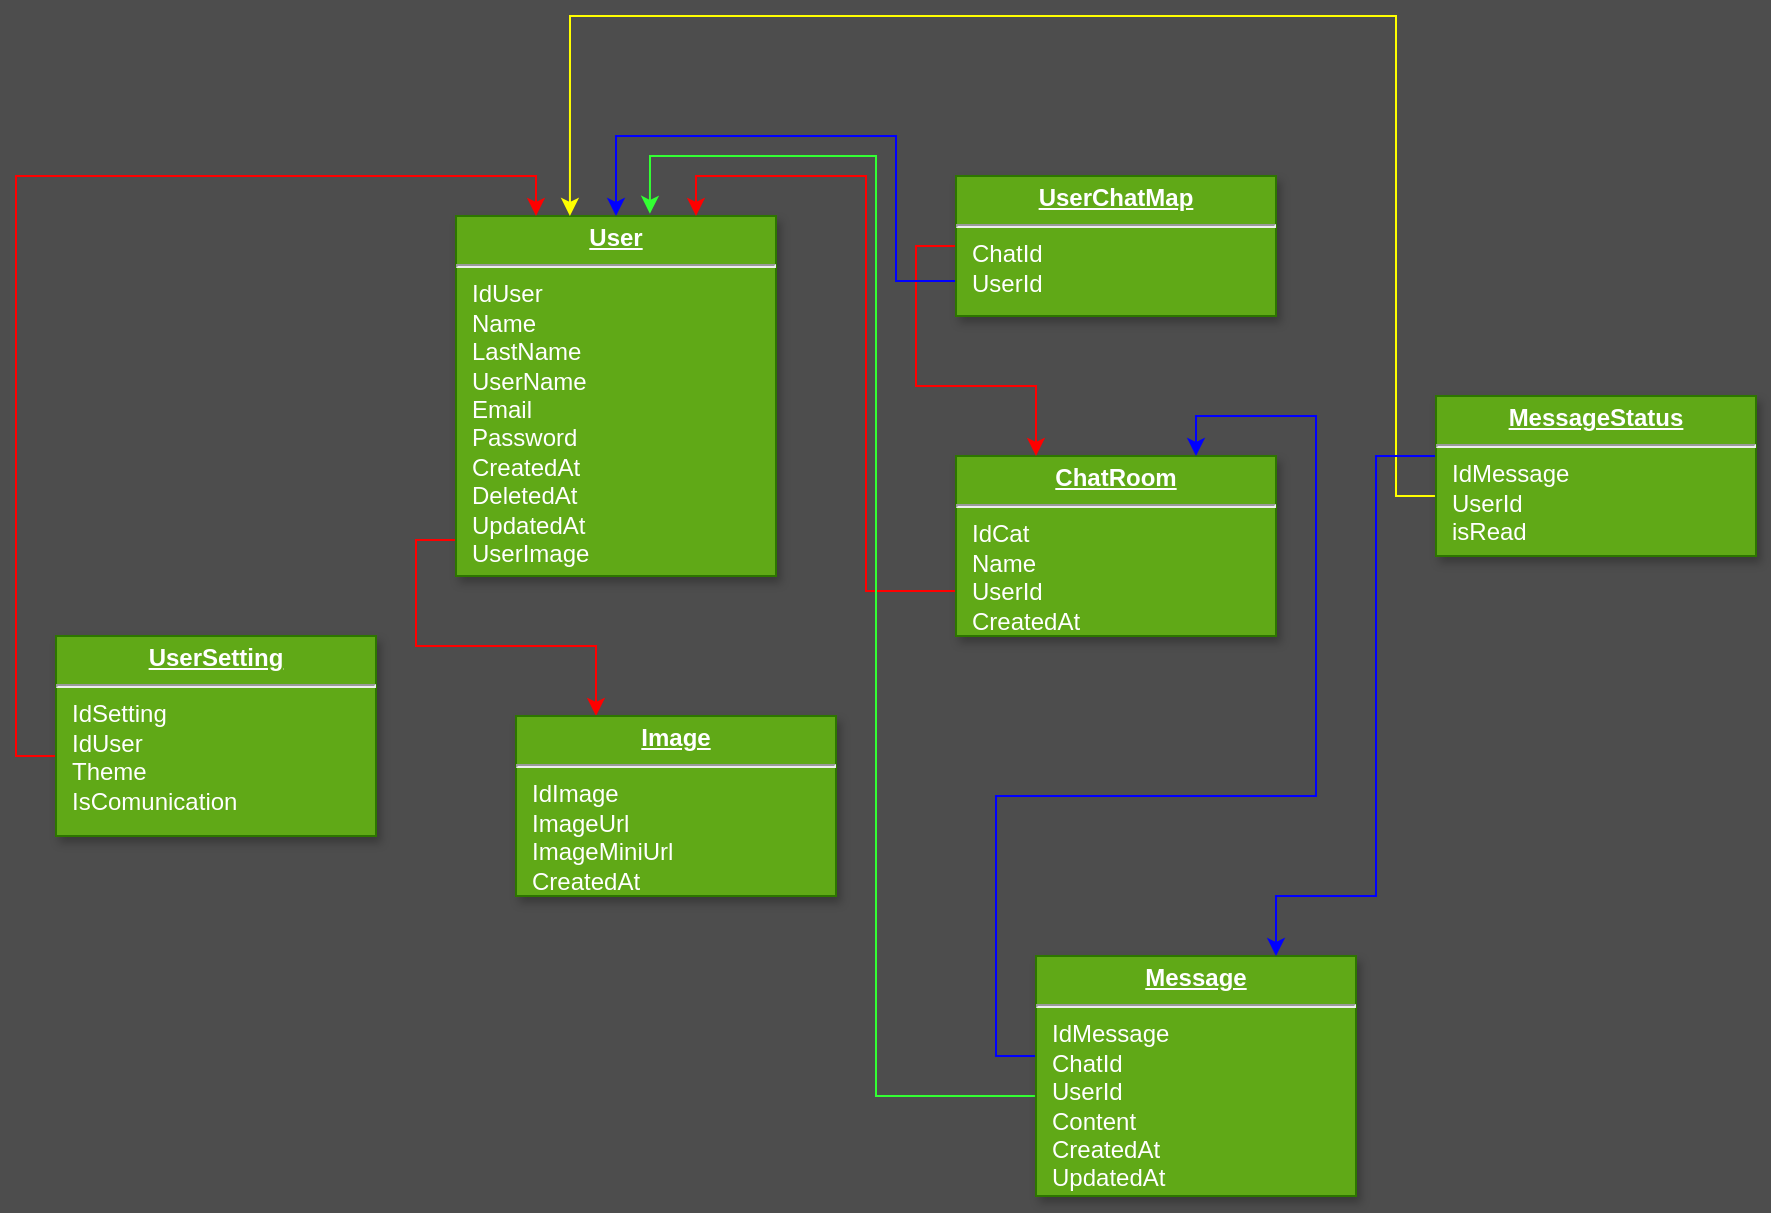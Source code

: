 <mxfile version="13.7.9" type="embed"><diagram name="Page-1" id="efa7a0a1-bf9b-a30e-e6df-94a7791c09e9"><mxGraphModel dx="2048" dy="1129" grid="1" gridSize="10" guides="1" tooltips="1" connect="1" arrows="1" fold="1" page="1" pageScale="1" pageWidth="826" pageHeight="1169" background="#4D4D4D" math="0" shadow="0"><root><mxCell id="0"/><mxCell id="1" parent="0"/><mxCell id="XblsUo-H75bG_kqM80BN-130" style="edgeStyle=orthogonalEdgeStyle;rounded=0;orthogonalLoop=1;jettySize=auto;html=1;exitX=0.006;exitY=0.9;exitDx=0;exitDy=0;entryX=0.25;entryY=0;entryDx=0;entryDy=0;strokeColor=#FF0000;exitPerimeter=0;" parent="1" source="35" target="XblsUo-H75bG_kqM80BN-120" edge="1"><mxGeometry relative="1" as="geometry"/></mxCell><mxCell id="35" value="&lt;p style=&quot;margin: 0px ; margin-top: 4px ; text-align: center ; text-decoration: underline&quot;&gt;&lt;b&gt;User&lt;/b&gt;&lt;/p&gt;&lt;hr&gt;&lt;p style=&quot;margin: 0px ; margin-left: 8px&quot;&gt;IdUser&lt;/p&gt;&lt;p style=&quot;margin: 0px ; margin-left: 8px&quot;&gt;Name&lt;/p&gt;&lt;p style=&quot;margin: 0px ; margin-left: 8px&quot;&gt;LastName&lt;/p&gt;&lt;p style=&quot;margin: 0px ; margin-left: 8px&quot;&gt;UserName&lt;/p&gt;&lt;p style=&quot;margin: 0px ; margin-left: 8px&quot;&gt;Email&lt;/p&gt;&lt;p style=&quot;margin: 0px ; margin-left: 8px&quot;&gt;Password&lt;/p&gt;&lt;p style=&quot;margin: 0px ; margin-left: 8px&quot;&gt;CreatedAt&lt;/p&gt;&lt;p style=&quot;margin: 0px ; margin-left: 8px&quot;&gt;DeletedAt&lt;/p&gt;&lt;p style=&quot;margin: 0px ; margin-left: 8px&quot;&gt;UpdatedAt&lt;/p&gt;&lt;p style=&quot;margin: 0px ; margin-left: 8px&quot;&gt;UserImage&lt;/p&gt;" style="verticalAlign=top;align=left;overflow=fill;fontSize=12;fontFamily=Helvetica;html=1;shadow=1;fillColor=#60a917;strokeColor=#2D7600;fontColor=#ffffff;" parent="1" vertex="1"><mxGeometry x="1070" y="260" width="160" height="180" as="geometry"/></mxCell><mxCell id="XblsUo-H75bG_kqM80BN-128" style="edgeStyle=orthogonalEdgeStyle;rounded=0;orthogonalLoop=1;jettySize=auto;html=1;exitX=0;exitY=0.5;exitDx=0;exitDy=0;entryX=0.25;entryY=0;entryDx=0;entryDy=0;strokeColor=#FF0000;" parent="1" source="XblsUo-H75bG_kqM80BN-114" target="35" edge="1"><mxGeometry relative="1" as="geometry"><Array as="points"><mxPoint x="870" y="530"/><mxPoint x="850" y="530"/><mxPoint x="850" y="240"/><mxPoint x="1110" y="240"/></Array></mxGeometry></mxCell><mxCell id="XblsUo-H75bG_kqM80BN-114" value="&lt;p style=&quot;margin: 0px ; margin-top: 4px ; text-align: center ; text-decoration: underline&quot;&gt;&lt;b&gt;UserSetting&lt;/b&gt;&lt;/p&gt;&lt;hr&gt;&lt;p style=&quot;margin: 0px ; margin-left: 8px&quot;&gt;IdSetting&lt;/p&gt;&lt;p style=&quot;margin: 0px ; margin-left: 8px&quot;&gt;IdUser&lt;/p&gt;&lt;p style=&quot;margin: 0px ; margin-left: 8px&quot;&gt;Theme&lt;/p&gt;&lt;p style=&quot;margin: 0px ; margin-left: 8px&quot;&gt;IsComunication&lt;/p&gt;" style="verticalAlign=top;align=left;overflow=fill;fontSize=12;fontFamily=Helvetica;html=1;strokeColor=#2D7600;shadow=1;fillColor=#60a917;fontColor=#ffffff;" parent="1" vertex="1"><mxGeometry x="870" y="470" width="160" height="100" as="geometry"/></mxCell><mxCell id="XblsUo-H75bG_kqM80BN-120" value="&lt;p style=&quot;margin: 0px ; margin-top: 4px ; text-align: center ; text-decoration: underline&quot;&gt;&lt;b&gt;Image&lt;/b&gt;&lt;/p&gt;&lt;hr&gt;&lt;p style=&quot;margin: 0px ; margin-left: 8px&quot;&gt;IdImage&lt;/p&gt;&lt;p style=&quot;margin: 0px ; margin-left: 8px&quot;&gt;ImageUrl&lt;/p&gt;&lt;p style=&quot;margin: 0px ; margin-left: 8px&quot;&gt;ImageMiniUrl&lt;/p&gt;&lt;p style=&quot;margin: 0px ; margin-left: 8px&quot;&gt;CreatedAt&lt;/p&gt;" style="verticalAlign=top;align=left;overflow=fill;fontSize=12;fontFamily=Helvetica;html=1;strokeColor=#2D7600;shadow=1;fillColor=#60a917;fontColor=#ffffff;" parent="1" vertex="1"><mxGeometry x="1100" y="510" width="160" height="90" as="geometry"/></mxCell><mxCell id="XblsUo-H75bG_kqM80BN-131" style="edgeStyle=orthogonalEdgeStyle;rounded=0;orthogonalLoop=1;jettySize=auto;html=1;exitX=0;exitY=0.75;exitDx=0;exitDy=0;entryX=0.75;entryY=0;entryDx=0;entryDy=0;strokeColor=#FF0000;" parent="1" source="XblsUo-H75bG_kqM80BN-122" target="35" edge="1"><mxGeometry relative="1" as="geometry"/></mxCell><mxCell id="XblsUo-H75bG_kqM80BN-122" value="&lt;p style=&quot;margin: 0px ; margin-top: 4px ; text-align: center ; text-decoration: underline&quot;&gt;&lt;b&gt;ChatRoom&lt;/b&gt;&lt;/p&gt;&lt;hr&gt;&lt;p style=&quot;margin: 0px ; margin-left: 8px&quot;&gt;IdCat&lt;/p&gt;&lt;p style=&quot;margin: 0px ; margin-left: 8px&quot;&gt;Name&lt;/p&gt;&lt;p style=&quot;margin: 0px ; margin-left: 8px&quot;&gt;UserId&lt;/p&gt;&lt;p style=&quot;margin: 0px ; margin-left: 8px&quot;&gt;CreatedAt&lt;/p&gt;" style="verticalAlign=top;align=left;overflow=fill;fontSize=12;fontFamily=Helvetica;html=1;strokeColor=#2D7600;shadow=1;fillColor=#60a917;fontColor=#ffffff;" parent="1" vertex="1"><mxGeometry x="1320" y="380" width="160" height="90" as="geometry"/></mxCell><mxCell id="XblsUo-H75bG_kqM80BN-132" style="edgeStyle=orthogonalEdgeStyle;rounded=0;orthogonalLoop=1;jettySize=auto;html=1;exitX=0;exitY=0.5;exitDx=0;exitDy=0;entryX=0.25;entryY=0;entryDx=0;entryDy=0;strokeColor=#FF0000;" parent="1" source="XblsUo-H75bG_kqM80BN-125" target="XblsUo-H75bG_kqM80BN-122" edge="1"><mxGeometry relative="1" as="geometry"/></mxCell><mxCell id="XblsUo-H75bG_kqM80BN-133" style="edgeStyle=orthogonalEdgeStyle;rounded=0;orthogonalLoop=1;jettySize=auto;html=1;exitX=0;exitY=0.75;exitDx=0;exitDy=0;entryX=0.5;entryY=0;entryDx=0;entryDy=0;strokeColor=#0000FF;" parent="1" source="XblsUo-H75bG_kqM80BN-125" target="35" edge="1"><mxGeometry relative="1" as="geometry"><Array as="points"><mxPoint x="1290" y="293"/><mxPoint x="1290" y="220"/><mxPoint x="1150" y="220"/></Array></mxGeometry></mxCell><mxCell id="XblsUo-H75bG_kqM80BN-125" value="&lt;p style=&quot;margin: 0px ; margin-top: 4px ; text-align: center ; text-decoration: underline&quot;&gt;&lt;b&gt;UserChatMap&lt;/b&gt;&lt;/p&gt;&lt;hr&gt;&lt;p style=&quot;margin: 0px ; margin-left: 8px&quot;&gt;ChatId&lt;/p&gt;&lt;p style=&quot;margin: 0px ; margin-left: 8px&quot;&gt;UserId&lt;/p&gt;" style="verticalAlign=top;align=left;overflow=fill;fontSize=12;fontFamily=Helvetica;html=1;strokeColor=#2D7600;shadow=1;fillColor=#60a917;fontColor=#ffffff;" parent="1" vertex="1"><mxGeometry x="1320" y="240" width="160" height="70" as="geometry"/></mxCell><mxCell id="XblsUo-H75bG_kqM80BN-137" style="edgeStyle=orthogonalEdgeStyle;rounded=0;orthogonalLoop=1;jettySize=auto;html=1;exitX=0;exitY=0.5;exitDx=0;exitDy=0;entryX=0.75;entryY=0;entryDx=0;entryDy=0;strokeColor=#0000FF;" parent="1" source="XblsUo-H75bG_kqM80BN-134" target="XblsUo-H75bG_kqM80BN-122" edge="1"><mxGeometry relative="1" as="geometry"><Array as="points"><mxPoint x="1360" y="680"/><mxPoint x="1340" y="680"/><mxPoint x="1340" y="550"/><mxPoint x="1500" y="550"/><mxPoint x="1500" y="360"/><mxPoint x="1440" y="360"/></Array></mxGeometry></mxCell><mxCell id="XblsUo-H75bG_kqM80BN-138" style="edgeStyle=orthogonalEdgeStyle;rounded=0;orthogonalLoop=1;jettySize=auto;html=1;exitX=0;exitY=0.5;exitDx=0;exitDy=0;entryX=0.606;entryY=-0.006;entryDx=0;entryDy=0;entryPerimeter=0;strokeColor=#33FF33;" parent="1" source="XblsUo-H75bG_kqM80BN-134" target="35" edge="1"><mxGeometry relative="1" as="geometry"><Array as="points"><mxPoint x="1360" y="700"/><mxPoint x="1280" y="700"/><mxPoint x="1280" y="230"/><mxPoint x="1167" y="230"/></Array></mxGeometry></mxCell><mxCell id="XblsUo-H75bG_kqM80BN-134" value="&lt;p style=&quot;margin: 0px ; margin-top: 4px ; text-align: center ; text-decoration: underline&quot;&gt;&lt;b&gt;Message&lt;/b&gt;&lt;/p&gt;&lt;hr&gt;&lt;p style=&quot;margin: 0px ; margin-left: 8px&quot;&gt;IdMessage&lt;/p&gt;&lt;p style=&quot;margin: 0px ; margin-left: 8px&quot;&gt;ChatId&lt;/p&gt;&lt;p style=&quot;margin: 0px ; margin-left: 8px&quot;&gt;UserId&lt;/p&gt;&lt;p style=&quot;margin: 0px ; margin-left: 8px&quot;&gt;Content&lt;/p&gt;&lt;p style=&quot;margin: 0px ; margin-left: 8px&quot;&gt;CreatedAt&lt;/p&gt;&lt;p style=&quot;margin: 0px ; margin-left: 8px&quot;&gt;UpdatedAt&lt;/p&gt;" style="verticalAlign=top;align=left;overflow=fill;fontSize=12;fontFamily=Helvetica;html=1;strokeColor=#2D7600;shadow=1;fillColor=#60a917;fontColor=#ffffff;" parent="1" vertex="1"><mxGeometry x="1360" y="630" width="160" height="120" as="geometry"/></mxCell><mxCell id="XblsUo-H75bG_kqM80BN-140" style="edgeStyle=orthogonalEdgeStyle;rounded=0;orthogonalLoop=1;jettySize=auto;html=1;exitX=0;exitY=0.25;exitDx=0;exitDy=0;entryX=0.356;entryY=0;entryDx=0;entryDy=0;entryPerimeter=0;strokeColor=#FFFF00;" parent="1" source="XblsUo-H75bG_kqM80BN-139" target="35" edge="1"><mxGeometry relative="1" as="geometry"><Array as="points"><mxPoint x="1560" y="400"/><mxPoint x="1540" y="400"/><mxPoint x="1540" y="160"/><mxPoint x="1127" y="160"/></Array></mxGeometry></mxCell><mxCell id="XblsUo-H75bG_kqM80BN-141" style="edgeStyle=orthogonalEdgeStyle;rounded=0;orthogonalLoop=1;jettySize=auto;html=1;exitX=0;exitY=0.25;exitDx=0;exitDy=0;entryX=0.75;entryY=0;entryDx=0;entryDy=0;strokeColor=#0000FF;" parent="1" source="XblsUo-H75bG_kqM80BN-139" target="XblsUo-H75bG_kqM80BN-134" edge="1"><mxGeometry relative="1" as="geometry"><Array as="points"><mxPoint x="1530" y="380"/><mxPoint x="1530" y="600"/><mxPoint x="1480" y="600"/></Array></mxGeometry></mxCell><mxCell id="XblsUo-H75bG_kqM80BN-139" value="&lt;p style=&quot;margin: 0px ; margin-top: 4px ; text-align: center ; text-decoration: underline&quot;&gt;&lt;b&gt;MessageStatus&lt;/b&gt;&lt;/p&gt;&lt;hr&gt;&lt;p style=&quot;margin: 0px ; margin-left: 8px&quot;&gt;IdMessage&lt;/p&gt;&lt;p style=&quot;margin: 0px ; margin-left: 8px&quot;&gt;UserId&lt;/p&gt;&lt;p style=&quot;margin: 0px ; margin-left: 8px&quot;&gt;isRead&lt;/p&gt;" style="verticalAlign=top;align=left;overflow=fill;fontSize=12;fontFamily=Helvetica;html=1;strokeColor=#2D7600;shadow=1;fillColor=#60a917;fontColor=#ffffff;" parent="1" vertex="1"><mxGeometry x="1560" y="350" width="160" height="80" as="geometry"/></mxCell><mxCell id="XblsUo-H75bG_kqM80BN-144" style="edgeStyle=orthogonalEdgeStyle;rounded=0;orthogonalLoop=1;jettySize=auto;html=1;exitX=0.5;exitY=1;exitDx=0;exitDy=0;strokeColor=#0000FF;" parent="1" source="XblsUo-H75bG_kqM80BN-139" target="XblsUo-H75bG_kqM80BN-139" edge="1"><mxGeometry relative="1" as="geometry"/></mxCell></root></mxGraphModel></diagram></mxfile>